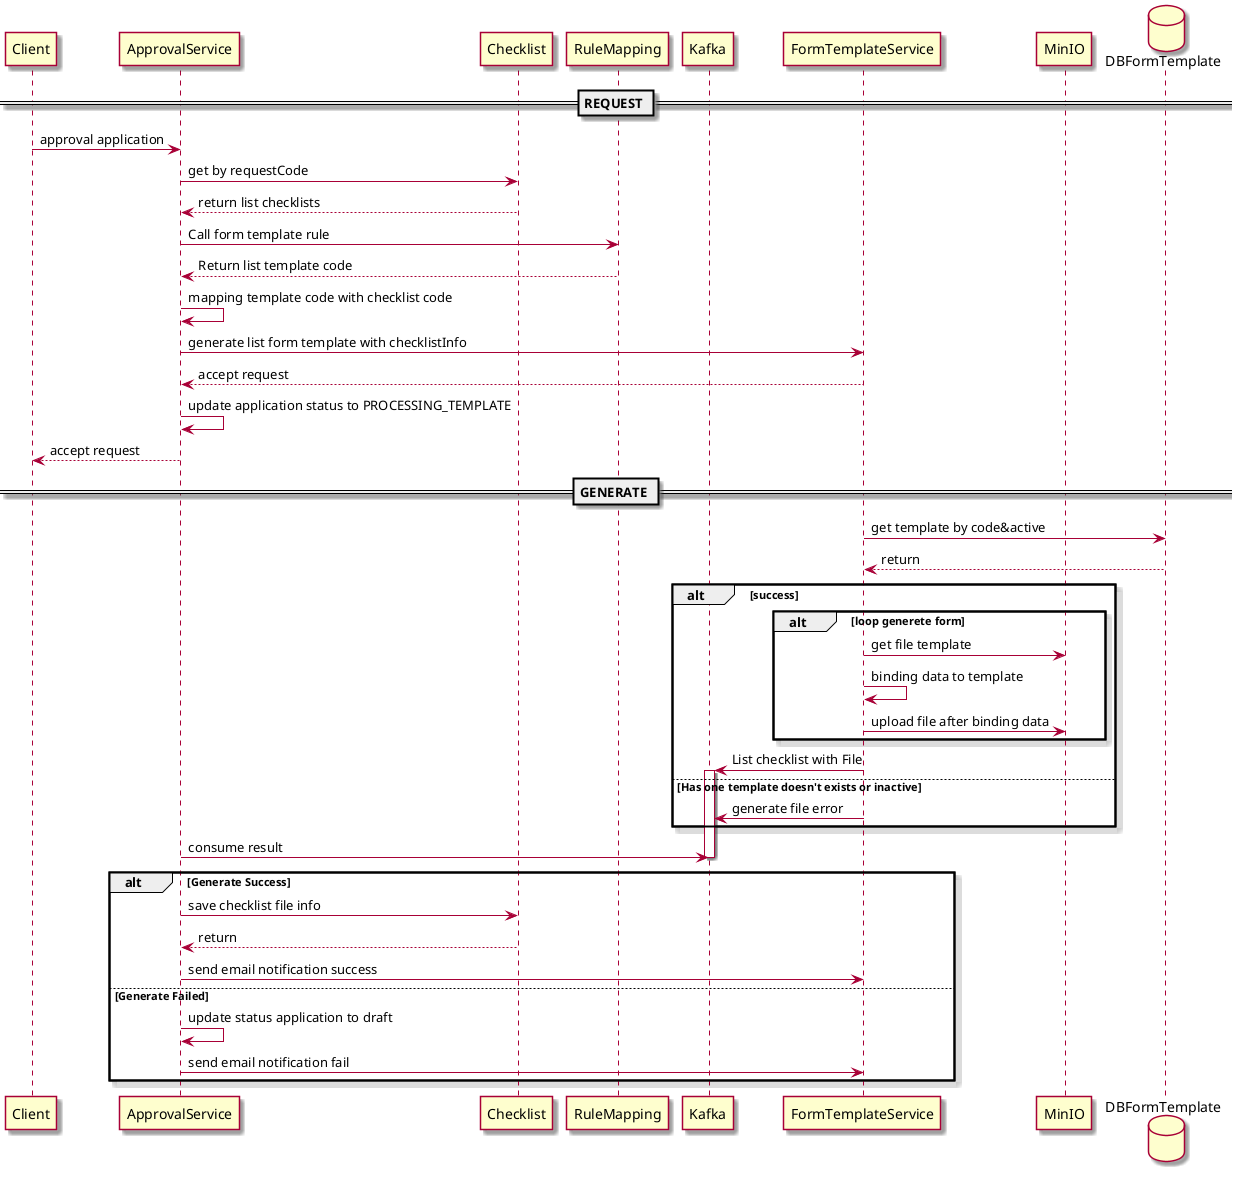 @startuml
skin rose

participant Client
participant ApprovalService
participant Checklist
participant RuleMapping
participant Kafka
participant FormTemplateService
participant MinIO
Database DBFormTemplate

== REQUEST ==
Client -> ApprovalService: approval application
ApprovalService -> Checklist: get by requestCode
ApprovalService <-- Checklist: return list checklists
ApprovalService -> RuleMapping: Call form template rule
ApprovalService <-- RuleMapping: Return list template code
ApprovalService -> ApprovalService: mapping template code with checklist code
ApprovalService -> FormTemplateService: generate list form template with checklistInfo
ApprovalService <-- FormTemplateService: accept request
ApprovalService -> ApprovalService: update application status to PROCESSING_TEMPLATE
Client <-- ApprovalService: accept request

== GENERATE ==
FormTemplateService -> DBFormTemplate: get template by code&active
FormTemplateService <-- DBFormTemplate: return


alt success
alt loop generete form
FormTemplateService -> MinIO: get file template
FormTemplateService -> FormTemplateService: binding data to template
FormTemplateService -> MinIO: upload file after binding data
end

FormTemplateService -> Kafka: List checklist with File
activate Kafka
else Has one template doesn't exists or inactive
FormTemplateService -> Kafka: generate file error
end

ApprovalService -> Kafka: consume result
deactivate Kafka
alt Generate Success
ApprovalService -> Checklist: save checklist file info
ApprovalService <-- Checklist: return
ApprovalService -> FormTemplateService: send email notification success

else Generate Failed
ApprovalService -> ApprovalService: update status application to draft
ApprovalService -> FormTemplateService: send email notification fail

end
@enduml